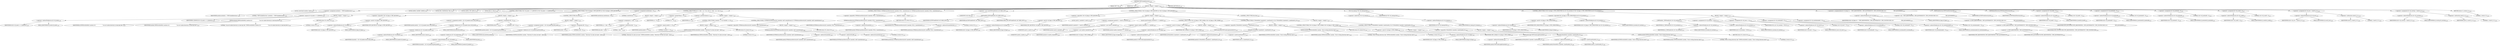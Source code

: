 digraph "TIFFUnlinkDirectory" {  
"44855" [label = <(METHOD,TIFFUnlinkDirectory)<SUB>2128</SUB>> ]
"44856" [label = <(PARAM,TIFF *tif)<SUB>2128</SUB>> ]
"44857" [label = <(PARAM,tdir_t dirn)<SUB>2128</SUB>> ]
"44858" [label = <(BLOCK,&lt;empty&gt;,&lt;empty&gt;)<SUB>2129</SUB>> ]
"44859" [label = <(LOCAL,constchar[] module: char[])<SUB>2130</SUB>> ]
"44860" [label = <(&lt;operator&gt;.assignment,module[] = &quot;TIFFUnlinkDirectory&quot;)<SUB>2130</SUB>> ]
"44861" [label = <(IDENTIFIER,module,module[] = &quot;TIFFUnlinkDirectory&quot;)<SUB>2130</SUB>> ]
"44862" [label = <(LITERAL,&quot;TIFFUnlinkDirectory&quot;,module[] = &quot;TIFFUnlinkDirectory&quot;)<SUB>2130</SUB>> ]
"44863" [label = <(LOCAL,uint64_t nextdir: uint64_t)<SUB>2131</SUB>> ]
"44864" [label = <(LOCAL,tdir_t nextdirnum: tdir_t)<SUB>2132</SUB>> ]
"44865" [label = <(LOCAL,uint64_t off: uint64_t)<SUB>2133</SUB>> ]
"44866" [label = <(LOCAL,tdir_t n: tdir_t)<SUB>2134</SUB>> ]
"44867" [label = <(CONTROL_STRUCTURE,if (tif-&gt;tif_mode == O_RDONLY),if (tif-&gt;tif_mode == O_RDONLY))<SUB>2136</SUB>> ]
"44868" [label = <(&lt;operator&gt;.equals,tif-&gt;tif_mode == O_RDONLY)<SUB>2136</SUB>> ]
"44869" [label = <(&lt;operator&gt;.indirectFieldAccess,tif-&gt;tif_mode)<SUB>2136</SUB>> ]
"44870" [label = <(IDENTIFIER,tif,tif-&gt;tif_mode == O_RDONLY)<SUB>2136</SUB>> ]
"44871" [label = <(FIELD_IDENTIFIER,tif_mode,tif_mode)<SUB>2136</SUB>> ]
"44872" [label = <(IDENTIFIER,O_RDONLY,tif-&gt;tif_mode == O_RDONLY)<SUB>2136</SUB>> ]
"44873" [label = <(BLOCK,&lt;empty&gt;,&lt;empty&gt;)<SUB>2137</SUB>> ]
"44874" [label = <(TIFFErrorExtR,TIFFErrorExtR(tif, module,\012                      &quot;Can not unlink directory in read-only file&quot;))<SUB>2138</SUB>> ]
"44875" [label = <(IDENTIFIER,tif,TIFFErrorExtR(tif, module,\012                      &quot;Can not unlink directory in read-only file&quot;))<SUB>2138</SUB>> ]
"44876" [label = <(IDENTIFIER,module,TIFFErrorExtR(tif, module,\012                      &quot;Can not unlink directory in read-only file&quot;))<SUB>2138</SUB>> ]
"44877" [label = <(LITERAL,&quot;Can not unlink directory in read-only file&quot;,TIFFErrorExtR(tif, module,\012                      &quot;Can not unlink directory in read-only file&quot;))<SUB>2139</SUB>> ]
"44878" [label = <(RETURN,return (0);,return (0);)<SUB>2140</SUB>> ]
"44879" [label = <(LITERAL,0,return (0);)<SUB>2140</SUB>> ]
"44880" [label = <(CONTROL_STRUCTURE,if (!(tif-&gt;tif_flags &amp; TIFF_BIGTIFF)),if (!(tif-&gt;tif_flags &amp; TIFF_BIGTIFF)))<SUB>2147</SUB>> ]
"44881" [label = <(&lt;operator&gt;.logicalNot,!(tif-&gt;tif_flags &amp; TIFF_BIGTIFF))<SUB>2147</SUB>> ]
"44882" [label = <(&lt;operator&gt;.and,tif-&gt;tif_flags &amp; TIFF_BIGTIFF)<SUB>2147</SUB>> ]
"44883" [label = <(&lt;operator&gt;.indirectFieldAccess,tif-&gt;tif_flags)<SUB>2147</SUB>> ]
"44884" [label = <(IDENTIFIER,tif,tif-&gt;tif_flags &amp; TIFF_BIGTIFF)<SUB>2147</SUB>> ]
"44885" [label = <(FIELD_IDENTIFIER,tif_flags,tif_flags)<SUB>2147</SUB>> ]
"44886" [label = <(IDENTIFIER,TIFF_BIGTIFF,tif-&gt;tif_flags &amp; TIFF_BIGTIFF)<SUB>2147</SUB>> ]
"44887" [label = <(BLOCK,&lt;empty&gt;,&lt;empty&gt;)<SUB>2148</SUB>> ]
"44888" [label = <(&lt;operator&gt;.assignment,nextdir = tif-&gt;tif_header.classic.tiff_diroff)<SUB>2149</SUB>> ]
"44889" [label = <(IDENTIFIER,nextdir,nextdir = tif-&gt;tif_header.classic.tiff_diroff)<SUB>2149</SUB>> ]
"44890" [label = <(&lt;operator&gt;.fieldAccess,tif-&gt;tif_header.classic.tiff_diroff)<SUB>2149</SUB>> ]
"44891" [label = <(&lt;operator&gt;.fieldAccess,tif-&gt;tif_header.classic)<SUB>2149</SUB>> ]
"44892" [label = <(&lt;operator&gt;.indirectFieldAccess,tif-&gt;tif_header)<SUB>2149</SUB>> ]
"44893" [label = <(IDENTIFIER,tif,nextdir = tif-&gt;tif_header.classic.tiff_diroff)<SUB>2149</SUB>> ]
"44894" [label = <(FIELD_IDENTIFIER,tif_header,tif_header)<SUB>2149</SUB>> ]
"44895" [label = <(FIELD_IDENTIFIER,classic,classic)<SUB>2149</SUB>> ]
"44896" [label = <(FIELD_IDENTIFIER,tiff_diroff,tiff_diroff)<SUB>2149</SUB>> ]
"44897" [label = <(&lt;operator&gt;.assignment,off = 4)<SUB>2150</SUB>> ]
"44898" [label = <(IDENTIFIER,off,off = 4)<SUB>2150</SUB>> ]
"44899" [label = <(LITERAL,4,off = 4)<SUB>2150</SUB>> ]
"44900" [label = <(CONTROL_STRUCTURE,else,else)<SUB>2153</SUB>> ]
"44901" [label = <(BLOCK,&lt;empty&gt;,&lt;empty&gt;)<SUB>2153</SUB>> ]
"44902" [label = <(&lt;operator&gt;.assignment,nextdir = tif-&gt;tif_header.big.tiff_diroff)<SUB>2154</SUB>> ]
"44903" [label = <(IDENTIFIER,nextdir,nextdir = tif-&gt;tif_header.big.tiff_diroff)<SUB>2154</SUB>> ]
"44904" [label = <(&lt;operator&gt;.fieldAccess,tif-&gt;tif_header.big.tiff_diroff)<SUB>2154</SUB>> ]
"44905" [label = <(&lt;operator&gt;.fieldAccess,tif-&gt;tif_header.big)<SUB>2154</SUB>> ]
"44906" [label = <(&lt;operator&gt;.indirectFieldAccess,tif-&gt;tif_header)<SUB>2154</SUB>> ]
"44907" [label = <(IDENTIFIER,tif,nextdir = tif-&gt;tif_header.big.tiff_diroff)<SUB>2154</SUB>> ]
"44908" [label = <(FIELD_IDENTIFIER,tif_header,tif_header)<SUB>2154</SUB>> ]
"44909" [label = <(FIELD_IDENTIFIER,big,big)<SUB>2154</SUB>> ]
"44910" [label = <(FIELD_IDENTIFIER,tiff_diroff,tiff_diroff)<SUB>2154</SUB>> ]
"44911" [label = <(&lt;operator&gt;.assignment,off = 8)<SUB>2155</SUB>> ]
"44912" [label = <(IDENTIFIER,off,off = 8)<SUB>2155</SUB>> ]
"44913" [label = <(LITERAL,8,off = 8)<SUB>2155</SUB>> ]
"44914" [label = <(&lt;operator&gt;.assignment,nextdirnum = 0)<SUB>2157</SUB>> ]
"44915" [label = <(IDENTIFIER,nextdirnum,nextdirnum = 0)<SUB>2157</SUB>> ]
"44916" [label = <(LITERAL,0,nextdirnum = 0)<SUB>2157</SUB>> ]
"44917" [label = <(CONTROL_STRUCTURE,for (n = dirn - 1;n &gt; 0;n--),for (n = dirn - 1;n &gt; 0;n--))<SUB>2159</SUB>> ]
"44918" [label = <(BLOCK,&lt;empty&gt;,&lt;empty&gt;)<SUB>2159</SUB>> ]
"44919" [label = <(&lt;operator&gt;.assignment,n = dirn - 1)<SUB>2159</SUB>> ]
"44920" [label = <(IDENTIFIER,n,n = dirn - 1)<SUB>2159</SUB>> ]
"44921" [label = <(&lt;operator&gt;.subtraction,dirn - 1)<SUB>2159</SUB>> ]
"44922" [label = <(IDENTIFIER,dirn,dirn - 1)<SUB>2159</SUB>> ]
"44923" [label = <(LITERAL,1,dirn - 1)<SUB>2159</SUB>> ]
"44924" [label = <(&lt;operator&gt;.greaterThan,n &gt; 0)<SUB>2159</SUB>> ]
"44925" [label = <(IDENTIFIER,n,n &gt; 0)<SUB>2159</SUB>> ]
"44926" [label = <(LITERAL,0,n &gt; 0)<SUB>2159</SUB>> ]
"44927" [label = <(&lt;operator&gt;.postDecrement,n--)<SUB>2159</SUB>> ]
"44928" [label = <(IDENTIFIER,n,n--)<SUB>2159</SUB>> ]
"44929" [label = <(BLOCK,&lt;empty&gt;,&lt;empty&gt;)<SUB>2160</SUB>> ]
"44930" [label = <(CONTROL_STRUCTURE,if (nextdir == 0),if (nextdir == 0))<SUB>2161</SUB>> ]
"44931" [label = <(&lt;operator&gt;.equals,nextdir == 0)<SUB>2161</SUB>> ]
"44932" [label = <(IDENTIFIER,nextdir,nextdir == 0)<SUB>2161</SUB>> ]
"44933" [label = <(LITERAL,0,nextdir == 0)<SUB>2161</SUB>> ]
"44934" [label = <(BLOCK,&lt;empty&gt;,&lt;empty&gt;)<SUB>2162</SUB>> ]
"44935" [label = <(TIFFErrorExtR,TIFFErrorExtR(tif, module, &quot;Directory %u does not exist&quot;, dirn))<SUB>2163</SUB>> ]
"44936" [label = <(IDENTIFIER,tif,TIFFErrorExtR(tif, module, &quot;Directory %u does not exist&quot;, dirn))<SUB>2163</SUB>> ]
"44937" [label = <(IDENTIFIER,module,TIFFErrorExtR(tif, module, &quot;Directory %u does not exist&quot;, dirn))<SUB>2163</SUB>> ]
"44938" [label = <(LITERAL,&quot;Directory %u does not exist&quot;,TIFFErrorExtR(tif, module, &quot;Directory %u does not exist&quot;, dirn))<SUB>2163</SUB>> ]
"44939" [label = <(IDENTIFIER,dirn,TIFFErrorExtR(tif, module, &quot;Directory %u does not exist&quot;, dirn))<SUB>2163</SUB>> ]
"44940" [label = <(RETURN,return (0);,return (0);)<SUB>2164</SUB>> ]
"44941" [label = <(LITERAL,0,return (0);)<SUB>2164</SUB>> ]
"44942" [label = <(CONTROL_STRUCTURE,if (!TIFFAdvanceDirectory(tif, &amp;nextdir, &amp;off, &amp;nextdirnum)),if (!TIFFAdvanceDirectory(tif, &amp;nextdir, &amp;off, &amp;nextdirnum)))<SUB>2166</SUB>> ]
"44943" [label = <(&lt;operator&gt;.logicalNot,!TIFFAdvanceDirectory(tif, &amp;nextdir, &amp;off, &amp;nextdirnum))<SUB>2166</SUB>> ]
"44944" [label = <(TIFFAdvanceDirectory,TIFFAdvanceDirectory(tif, &amp;nextdir, &amp;off, &amp;nextdirnum))<SUB>2166</SUB>> ]
"44945" [label = <(IDENTIFIER,tif,TIFFAdvanceDirectory(tif, &amp;nextdir, &amp;off, &amp;nextdirnum))<SUB>2166</SUB>> ]
"44946" [label = <(&lt;operator&gt;.addressOf,&amp;nextdir)<SUB>2166</SUB>> ]
"44947" [label = <(IDENTIFIER,nextdir,TIFFAdvanceDirectory(tif, &amp;nextdir, &amp;off, &amp;nextdirnum))<SUB>2166</SUB>> ]
"44948" [label = <(&lt;operator&gt;.addressOf,&amp;off)<SUB>2166</SUB>> ]
"44949" [label = <(IDENTIFIER,off,TIFFAdvanceDirectory(tif, &amp;nextdir, &amp;off, &amp;nextdirnum))<SUB>2166</SUB>> ]
"44950" [label = <(&lt;operator&gt;.addressOf,&amp;nextdirnum)<SUB>2166</SUB>> ]
"44951" [label = <(IDENTIFIER,nextdirnum,TIFFAdvanceDirectory(tif, &amp;nextdir, &amp;off, &amp;nextdirnum))<SUB>2166</SUB>> ]
"44952" [label = <(BLOCK,&lt;empty&gt;,&lt;empty&gt;)<SUB>2167</SUB>> ]
"44953" [label = <(RETURN,return (0);,return (0);)<SUB>2167</SUB>> ]
"44954" [label = <(LITERAL,0,return (0);)<SUB>2167</SUB>> ]
"44955" [label = <(CONTROL_STRUCTURE,if (!TIFFAdvanceDirectory(tif, &amp;nextdir, NULL, &amp;nextdirnum)),if (!TIFFAdvanceDirectory(tif, &amp;nextdir, NULL, &amp;nextdirnum)))<SUB>2173</SUB>> ]
"44956" [label = <(&lt;operator&gt;.logicalNot,!TIFFAdvanceDirectory(tif, &amp;nextdir, NULL, &amp;nextdirnum))<SUB>2173</SUB>> ]
"44957" [label = <(TIFFAdvanceDirectory,TIFFAdvanceDirectory(tif, &amp;nextdir, NULL, &amp;nextdirnum))<SUB>2173</SUB>> ]
"44958" [label = <(IDENTIFIER,tif,TIFFAdvanceDirectory(tif, &amp;nextdir, NULL, &amp;nextdirnum))<SUB>2173</SUB>> ]
"44959" [label = <(&lt;operator&gt;.addressOf,&amp;nextdir)<SUB>2173</SUB>> ]
"44960" [label = <(IDENTIFIER,nextdir,TIFFAdvanceDirectory(tif, &amp;nextdir, NULL, &amp;nextdirnum))<SUB>2173</SUB>> ]
"44961" [label = <(IDENTIFIER,NULL,TIFFAdvanceDirectory(tif, &amp;nextdir, NULL, &amp;nextdirnum))<SUB>2173</SUB>> ]
"44962" [label = <(&lt;operator&gt;.addressOf,&amp;nextdirnum)<SUB>2173</SUB>> ]
"44963" [label = <(IDENTIFIER,nextdirnum,TIFFAdvanceDirectory(tif, &amp;nextdir, NULL, &amp;nextdirnum))<SUB>2173</SUB>> ]
"44964" [label = <(BLOCK,&lt;empty&gt;,&lt;empty&gt;)<SUB>2174</SUB>> ]
"44965" [label = <(RETURN,return (0);,return (0);)<SUB>2174</SUB>> ]
"44966" [label = <(LITERAL,0,return (0);)<SUB>2174</SUB>> ]
"44967" [label = <(&lt;operator&gt;.cast,(void)TIFFSeekFile(tif, off, SEEK_SET))<SUB>2180</SUB>> ]
"44968" [label = <(UNKNOWN,void,void)<SUB>2180</SUB>> ]
"44969" [label = <(TIFFSeekFile,TIFFSeekFile(tif, off, SEEK_SET))<SUB>2180</SUB>> ]
"44970" [label = <(IDENTIFIER,tif,TIFFSeekFile(tif, off, SEEK_SET))<SUB>2180</SUB>> ]
"44971" [label = <(IDENTIFIER,off,TIFFSeekFile(tif, off, SEEK_SET))<SUB>2180</SUB>> ]
"44972" [label = <(IDENTIFIER,SEEK_SET,TIFFSeekFile(tif, off, SEEK_SET))<SUB>2180</SUB>> ]
"44973" [label = <(CONTROL_STRUCTURE,if (!(tif-&gt;tif_flags &amp; TIFF_BIGTIFF)),if (!(tif-&gt;tif_flags &amp; TIFF_BIGTIFF)))<SUB>2181</SUB>> ]
"44974" [label = <(&lt;operator&gt;.logicalNot,!(tif-&gt;tif_flags &amp; TIFF_BIGTIFF))<SUB>2181</SUB>> ]
"44975" [label = <(&lt;operator&gt;.and,tif-&gt;tif_flags &amp; TIFF_BIGTIFF)<SUB>2181</SUB>> ]
"44976" [label = <(&lt;operator&gt;.indirectFieldAccess,tif-&gt;tif_flags)<SUB>2181</SUB>> ]
"44977" [label = <(IDENTIFIER,tif,tif-&gt;tif_flags &amp; TIFF_BIGTIFF)<SUB>2181</SUB>> ]
"44978" [label = <(FIELD_IDENTIFIER,tif_flags,tif_flags)<SUB>2181</SUB>> ]
"44979" [label = <(IDENTIFIER,TIFF_BIGTIFF,tif-&gt;tif_flags &amp; TIFF_BIGTIFF)<SUB>2181</SUB>> ]
"44980" [label = <(BLOCK,&lt;empty&gt;,&lt;empty&gt;)<SUB>2182</SUB>> ]
"44981" [label = <(LOCAL,uint32_t nextdir32: uint32_t)<SUB>2183</SUB>> ]
"44982" [label = <(&lt;operator&gt;.assignment,nextdir32 = (uint32_t)nextdir)<SUB>2184</SUB>> ]
"44983" [label = <(IDENTIFIER,nextdir32,nextdir32 = (uint32_t)nextdir)<SUB>2184</SUB>> ]
"44984" [label = <(&lt;operator&gt;.cast,(uint32_t)nextdir)<SUB>2184</SUB>> ]
"44985" [label = <(UNKNOWN,uint32_t,uint32_t)<SUB>2184</SUB>> ]
"44986" [label = <(IDENTIFIER,nextdir,(uint32_t)nextdir)<SUB>2184</SUB>> ]
"44987" [label = <(assert,assert((uint64_t)nextdir32 == nextdir))<SUB>2185</SUB>> ]
"44988" [label = <(&lt;operator&gt;.equals,(uint64_t)nextdir32 == nextdir)<SUB>2185</SUB>> ]
"44989" [label = <(&lt;operator&gt;.cast,(uint64_t)nextdir32)<SUB>2185</SUB>> ]
"44990" [label = <(UNKNOWN,uint64_t,uint64_t)<SUB>2185</SUB>> ]
"44991" [label = <(IDENTIFIER,nextdir32,(uint64_t)nextdir32)<SUB>2185</SUB>> ]
"44992" [label = <(IDENTIFIER,nextdir,(uint64_t)nextdir32 == nextdir)<SUB>2185</SUB>> ]
"44993" [label = <(CONTROL_STRUCTURE,if (tif-&gt;tif_flags &amp; TIFF_SWAB),if (tif-&gt;tif_flags &amp; TIFF_SWAB))<SUB>2186</SUB>> ]
"44994" [label = <(&lt;operator&gt;.and,tif-&gt;tif_flags &amp; TIFF_SWAB)<SUB>2186</SUB>> ]
"44995" [label = <(&lt;operator&gt;.indirectFieldAccess,tif-&gt;tif_flags)<SUB>2186</SUB>> ]
"44996" [label = <(IDENTIFIER,tif,tif-&gt;tif_flags &amp; TIFF_SWAB)<SUB>2186</SUB>> ]
"44997" [label = <(FIELD_IDENTIFIER,tif_flags,tif_flags)<SUB>2186</SUB>> ]
"44998" [label = <(IDENTIFIER,TIFF_SWAB,tif-&gt;tif_flags &amp; TIFF_SWAB)<SUB>2186</SUB>> ]
"44999" [label = <(BLOCK,&lt;empty&gt;,&lt;empty&gt;)<SUB>2187</SUB>> ]
"45000" [label = <(TIFFSwabLong,TIFFSwabLong(&amp;nextdir32))<SUB>2187</SUB>> ]
"45001" [label = <(&lt;operator&gt;.addressOf,&amp;nextdir32)<SUB>2187</SUB>> ]
"45002" [label = <(IDENTIFIER,nextdir32,TIFFSwabLong(&amp;nextdir32))<SUB>2187</SUB>> ]
"45003" [label = <(CONTROL_STRUCTURE,if (!WriteOK(tif, &amp;nextdir32, sizeof(uint32_t))),if (!WriteOK(tif, &amp;nextdir32, sizeof(uint32_t))))<SUB>2188</SUB>> ]
"45004" [label = <(&lt;operator&gt;.logicalNot,!WriteOK(tif, &amp;nextdir32, sizeof(uint32_t)))<SUB>2188</SUB>> ]
"45005" [label = <(WriteOK,WriteOK(tif, &amp;nextdir32, sizeof(uint32_t)))<SUB>2188</SUB>> ]
"45006" [label = <(IDENTIFIER,tif,WriteOK(tif, &amp;nextdir32, sizeof(uint32_t)))<SUB>2188</SUB>> ]
"45007" [label = <(&lt;operator&gt;.addressOf,&amp;nextdir32)<SUB>2188</SUB>> ]
"45008" [label = <(IDENTIFIER,nextdir32,WriteOK(tif, &amp;nextdir32, sizeof(uint32_t)))<SUB>2188</SUB>> ]
"45009" [label = <(&lt;operator&gt;.sizeOf,sizeof(uint32_t))<SUB>2188</SUB>> ]
"45010" [label = <(IDENTIFIER,uint32_t,sizeof(uint32_t))<SUB>2188</SUB>> ]
"45011" [label = <(BLOCK,&lt;empty&gt;,&lt;empty&gt;)<SUB>2189</SUB>> ]
"45012" [label = <(TIFFErrorExtR,TIFFErrorExtR(tif, module, &quot;Error writing directory link&quot;))<SUB>2190</SUB>> ]
"45013" [label = <(IDENTIFIER,tif,TIFFErrorExtR(tif, module, &quot;Error writing directory link&quot;))<SUB>2190</SUB>> ]
"45014" [label = <(IDENTIFIER,module,TIFFErrorExtR(tif, module, &quot;Error writing directory link&quot;))<SUB>2190</SUB>> ]
"45015" [label = <(LITERAL,&quot;Error writing directory link&quot;,TIFFErrorExtR(tif, module, &quot;Error writing directory link&quot;))<SUB>2190</SUB>> ]
"45016" [label = <(RETURN,return (0);,return (0);)<SUB>2191</SUB>> ]
"45017" [label = <(LITERAL,0,return (0);)<SUB>2191</SUB>> ]
"45018" [label = <(CONTROL_STRUCTURE,else,else)<SUB>2195</SUB>> ]
"45019" [label = <(BLOCK,&lt;empty&gt;,&lt;empty&gt;)<SUB>2195</SUB>> ]
"45020" [label = <(CONTROL_STRUCTURE,if (tif-&gt;tif_flags &amp; TIFF_SWAB),if (tif-&gt;tif_flags &amp; TIFF_SWAB))<SUB>2196</SUB>> ]
"45021" [label = <(&lt;operator&gt;.and,tif-&gt;tif_flags &amp; TIFF_SWAB)<SUB>2196</SUB>> ]
"45022" [label = <(&lt;operator&gt;.indirectFieldAccess,tif-&gt;tif_flags)<SUB>2196</SUB>> ]
"45023" [label = <(IDENTIFIER,tif,tif-&gt;tif_flags &amp; TIFF_SWAB)<SUB>2196</SUB>> ]
"45024" [label = <(FIELD_IDENTIFIER,tif_flags,tif_flags)<SUB>2196</SUB>> ]
"45025" [label = <(IDENTIFIER,TIFF_SWAB,tif-&gt;tif_flags &amp; TIFF_SWAB)<SUB>2196</SUB>> ]
"45026" [label = <(BLOCK,&lt;empty&gt;,&lt;empty&gt;)<SUB>2197</SUB>> ]
"45027" [label = <(TIFFSwabLong8,TIFFSwabLong8(&amp;nextdir))<SUB>2197</SUB>> ]
"45028" [label = <(&lt;operator&gt;.addressOf,&amp;nextdir)<SUB>2197</SUB>> ]
"45029" [label = <(IDENTIFIER,nextdir,TIFFSwabLong8(&amp;nextdir))<SUB>2197</SUB>> ]
"45030" [label = <(CONTROL_STRUCTURE,if (!WriteOK(tif, &amp;nextdir, sizeof(uint64_t))),if (!WriteOK(tif, &amp;nextdir, sizeof(uint64_t))))<SUB>2198</SUB>> ]
"45031" [label = <(&lt;operator&gt;.logicalNot,!WriteOK(tif, &amp;nextdir, sizeof(uint64_t)))<SUB>2198</SUB>> ]
"45032" [label = <(WriteOK,WriteOK(tif, &amp;nextdir, sizeof(uint64_t)))<SUB>2198</SUB>> ]
"45033" [label = <(IDENTIFIER,tif,WriteOK(tif, &amp;nextdir, sizeof(uint64_t)))<SUB>2198</SUB>> ]
"45034" [label = <(&lt;operator&gt;.addressOf,&amp;nextdir)<SUB>2198</SUB>> ]
"45035" [label = <(IDENTIFIER,nextdir,WriteOK(tif, &amp;nextdir, sizeof(uint64_t)))<SUB>2198</SUB>> ]
"45036" [label = <(&lt;operator&gt;.sizeOf,sizeof(uint64_t))<SUB>2198</SUB>> ]
"45037" [label = <(IDENTIFIER,uint64_t,sizeof(uint64_t))<SUB>2198</SUB>> ]
"45038" [label = <(BLOCK,&lt;empty&gt;,&lt;empty&gt;)<SUB>2199</SUB>> ]
"45039" [label = <(TIFFErrorExtR,TIFFErrorExtR(tif, module, &quot;Error writing directory link&quot;))<SUB>2200</SUB>> ]
"45040" [label = <(IDENTIFIER,tif,TIFFErrorExtR(tif, module, &quot;Error writing directory link&quot;))<SUB>2200</SUB>> ]
"45041" [label = <(IDENTIFIER,module,TIFFErrorExtR(tif, module, &quot;Error writing directory link&quot;))<SUB>2200</SUB>> ]
"45042" [label = <(LITERAL,&quot;Error writing directory link&quot;,TIFFErrorExtR(tif, module, &quot;Error writing directory link&quot;))<SUB>2200</SUB>> ]
"45043" [label = <(RETURN,return (0);,return (0);)<SUB>2201</SUB>> ]
"45044" [label = <(LITERAL,0,return (0);)<SUB>2201</SUB>> ]
"45045" [label = <(*tif-&gt;tif_cleanup,(*tif-&gt;tif_cleanup)(tif))<SUB>2211</SUB>> ]
"45046" [label = <(&lt;operator&gt;.indirection,*tif-&gt;tif_cleanup)<SUB>2211</SUB>> ]
"45047" [label = <(&lt;operator&gt;.indirectFieldAccess,tif-&gt;tif_cleanup)<SUB>2211</SUB>> ]
"45048" [label = <(IDENTIFIER,tif,(*tif-&gt;tif_cleanup)(tif))<SUB>2211</SUB>> ]
"45049" [label = <(FIELD_IDENTIFIER,tif_cleanup,tif_cleanup)<SUB>2211</SUB>> ]
"45050" [label = <(IDENTIFIER,tif,(*tif-&gt;tif_cleanup)(tif))<SUB>2211</SUB>> ]
"45051" [label = <(CONTROL_STRUCTURE,if ((tif-&gt;tif_flags &amp; TIFF_MYBUFFER) &amp;&amp; tif-&gt;tif_rawdata),if ((tif-&gt;tif_flags &amp; TIFF_MYBUFFER) &amp;&amp; tif-&gt;tif_rawdata))<SUB>2212</SUB>> ]
"45052" [label = <(&lt;operator&gt;.logicalAnd,(tif-&gt;tif_flags &amp; TIFF_MYBUFFER) &amp;&amp; tif-&gt;tif_rawdata)<SUB>2212</SUB>> ]
"45053" [label = <(&lt;operator&gt;.and,tif-&gt;tif_flags &amp; TIFF_MYBUFFER)<SUB>2212</SUB>> ]
"45054" [label = <(&lt;operator&gt;.indirectFieldAccess,tif-&gt;tif_flags)<SUB>2212</SUB>> ]
"45055" [label = <(IDENTIFIER,tif,tif-&gt;tif_flags &amp; TIFF_MYBUFFER)<SUB>2212</SUB>> ]
"45056" [label = <(FIELD_IDENTIFIER,tif_flags,tif_flags)<SUB>2212</SUB>> ]
"45057" [label = <(IDENTIFIER,TIFF_MYBUFFER,tif-&gt;tif_flags &amp; TIFF_MYBUFFER)<SUB>2212</SUB>> ]
"45058" [label = <(&lt;operator&gt;.indirectFieldAccess,tif-&gt;tif_rawdata)<SUB>2212</SUB>> ]
"45059" [label = <(IDENTIFIER,tif,(tif-&gt;tif_flags &amp; TIFF_MYBUFFER) &amp;&amp; tif-&gt;tif_rawdata)<SUB>2212</SUB>> ]
"45060" [label = <(FIELD_IDENTIFIER,tif_rawdata,tif_rawdata)<SUB>2212</SUB>> ]
"45061" [label = <(BLOCK,&lt;empty&gt;,&lt;empty&gt;)<SUB>2213</SUB>> ]
"45062" [label = <(_TIFFfreeExt,_TIFFfreeExt(tif, tif-&gt;tif_rawdata))<SUB>2214</SUB>> ]
"45063" [label = <(IDENTIFIER,tif,_TIFFfreeExt(tif, tif-&gt;tif_rawdata))<SUB>2214</SUB>> ]
"45064" [label = <(&lt;operator&gt;.indirectFieldAccess,tif-&gt;tif_rawdata)<SUB>2214</SUB>> ]
"45065" [label = <(IDENTIFIER,tif,_TIFFfreeExt(tif, tif-&gt;tif_rawdata))<SUB>2214</SUB>> ]
"45066" [label = <(FIELD_IDENTIFIER,tif_rawdata,tif_rawdata)<SUB>2214</SUB>> ]
"45067" [label = <(&lt;operator&gt;.assignment,tif-&gt;tif_rawdata = NULL)<SUB>2215</SUB>> ]
"45068" [label = <(&lt;operator&gt;.indirectFieldAccess,tif-&gt;tif_rawdata)<SUB>2215</SUB>> ]
"45069" [label = <(IDENTIFIER,tif,tif-&gt;tif_rawdata = NULL)<SUB>2215</SUB>> ]
"45070" [label = <(FIELD_IDENTIFIER,tif_rawdata,tif_rawdata)<SUB>2215</SUB>> ]
"45071" [label = <(IDENTIFIER,NULL,tif-&gt;tif_rawdata = NULL)<SUB>2215</SUB>> ]
"45072" [label = <(&lt;operator&gt;.assignment,tif-&gt;tif_rawcc = 0)<SUB>2216</SUB>> ]
"45073" [label = <(&lt;operator&gt;.indirectFieldAccess,tif-&gt;tif_rawcc)<SUB>2216</SUB>> ]
"45074" [label = <(IDENTIFIER,tif,tif-&gt;tif_rawcc = 0)<SUB>2216</SUB>> ]
"45075" [label = <(FIELD_IDENTIFIER,tif_rawcc,tif_rawcc)<SUB>2216</SUB>> ]
"45076" [label = <(LITERAL,0,tif-&gt;tif_rawcc = 0)<SUB>2216</SUB>> ]
"45077" [label = <(&lt;operator&gt;.assignment,tif-&gt;tif_rawdataoff = 0)<SUB>2217</SUB>> ]
"45078" [label = <(&lt;operator&gt;.indirectFieldAccess,tif-&gt;tif_rawdataoff)<SUB>2217</SUB>> ]
"45079" [label = <(IDENTIFIER,tif,tif-&gt;tif_rawdataoff = 0)<SUB>2217</SUB>> ]
"45080" [label = <(FIELD_IDENTIFIER,tif_rawdataoff,tif_rawdataoff)<SUB>2217</SUB>> ]
"45081" [label = <(LITERAL,0,tif-&gt;tif_rawdataoff = 0)<SUB>2217</SUB>> ]
"45082" [label = <(&lt;operator&gt;.assignment,tif-&gt;tif_rawdataloaded = 0)<SUB>2218</SUB>> ]
"45083" [label = <(&lt;operator&gt;.indirectFieldAccess,tif-&gt;tif_rawdataloaded)<SUB>2218</SUB>> ]
"45084" [label = <(IDENTIFIER,tif,tif-&gt;tif_rawdataloaded = 0)<SUB>2218</SUB>> ]
"45085" [label = <(FIELD_IDENTIFIER,tif_rawdataloaded,tif_rawdataloaded)<SUB>2218</SUB>> ]
"45086" [label = <(LITERAL,0,tif-&gt;tif_rawdataloaded = 0)<SUB>2218</SUB>> ]
"45087" [label = <(&lt;operators&gt;.assignmentAnd,tif-&gt;tif_flags &amp;= ~(TIFF_BEENWRITING | TIFF_BUFFERSETUP | TIFF_POSTENCODE |\012                        TIFF_BUF4WRITE))<SUB>2220</SUB>> ]
"45088" [label = <(&lt;operator&gt;.indirectFieldAccess,tif-&gt;tif_flags)<SUB>2220</SUB>> ]
"45089" [label = <(IDENTIFIER,tif,tif-&gt;tif_flags &amp;= ~(TIFF_BEENWRITING | TIFF_BUFFERSETUP | TIFF_POSTENCODE |\012                        TIFF_BUF4WRITE))<SUB>2220</SUB>> ]
"45090" [label = <(FIELD_IDENTIFIER,tif_flags,tif_flags)<SUB>2220</SUB>> ]
"45091" [label = <(&lt;operator&gt;.not,~(TIFF_BEENWRITING | TIFF_BUFFERSETUP | TIFF_POSTENCODE |\012                        TIFF_BUF4WRITE))<SUB>2220</SUB>> ]
"45092" [label = <(&lt;operator&gt;.or,TIFF_BEENWRITING | TIFF_BUFFERSETUP | TIFF_POSTENCODE |\012                        TIFF_BUF4WRITE)<SUB>2220</SUB>> ]
"45093" [label = <(&lt;operator&gt;.or,TIFF_BEENWRITING | TIFF_BUFFERSETUP | TIFF_POSTENCODE)<SUB>2220</SUB>> ]
"45094" [label = <(&lt;operator&gt;.or,TIFF_BEENWRITING | TIFF_BUFFERSETUP)<SUB>2220</SUB>> ]
"45095" [label = <(IDENTIFIER,TIFF_BEENWRITING,TIFF_BEENWRITING | TIFF_BUFFERSETUP)<SUB>2220</SUB>> ]
"45096" [label = <(IDENTIFIER,TIFF_BUFFERSETUP,TIFF_BEENWRITING | TIFF_BUFFERSETUP)<SUB>2220</SUB>> ]
"45097" [label = <(IDENTIFIER,TIFF_POSTENCODE,TIFF_BEENWRITING | TIFF_BUFFERSETUP | TIFF_POSTENCODE)<SUB>2220</SUB>> ]
"45098" [label = <(IDENTIFIER,TIFF_BUF4WRITE,TIFF_BEENWRITING | TIFF_BUFFERSETUP | TIFF_POSTENCODE |\012                        TIFF_BUF4WRITE)<SUB>2221</SUB>> ]
"45099" [label = <(TIFFFreeDirectory,TIFFFreeDirectory(tif))<SUB>2222</SUB>> ]
"45100" [label = <(IDENTIFIER,tif,TIFFFreeDirectory(tif))<SUB>2222</SUB>> ]
"45101" [label = <(TIFFDefaultDirectory,TIFFDefaultDirectory(tif))<SUB>2223</SUB>> ]
"45102" [label = <(IDENTIFIER,tif,TIFFDefaultDirectory(tif))<SUB>2223</SUB>> ]
"45103" [label = <(&lt;operator&gt;.assignment,tif-&gt;tif_diroff = 0)<SUB>2224</SUB>> ]
"45104" [label = <(&lt;operator&gt;.indirectFieldAccess,tif-&gt;tif_diroff)<SUB>2224</SUB>> ]
"45105" [label = <(IDENTIFIER,tif,tif-&gt;tif_diroff = 0)<SUB>2224</SUB>> ]
"45106" [label = <(FIELD_IDENTIFIER,tif_diroff,tif_diroff)<SUB>2224</SUB>> ]
"45107" [label = <(LITERAL,0,tif-&gt;tif_diroff = 0)<SUB>2224</SUB>> ]
"45108" [label = <(&lt;operator&gt;.assignment,tif-&gt;tif_nextdiroff = 0)<SUB>2225</SUB>> ]
"45109" [label = <(&lt;operator&gt;.indirectFieldAccess,tif-&gt;tif_nextdiroff)<SUB>2225</SUB>> ]
"45110" [label = <(IDENTIFIER,tif,tif-&gt;tif_nextdiroff = 0)<SUB>2225</SUB>> ]
"45111" [label = <(FIELD_IDENTIFIER,tif_nextdiroff,tif_nextdiroff)<SUB>2225</SUB>> ]
"45112" [label = <(LITERAL,0,tif-&gt;tif_nextdiroff = 0)<SUB>2225</SUB>> ]
"45113" [label = <(&lt;operator&gt;.assignment,tif-&gt;tif_lastdiroff = 0)<SUB>2226</SUB>> ]
"45114" [label = <(&lt;operator&gt;.indirectFieldAccess,tif-&gt;tif_lastdiroff)<SUB>2226</SUB>> ]
"45115" [label = <(IDENTIFIER,tif,tif-&gt;tif_lastdiroff = 0)<SUB>2226</SUB>> ]
"45116" [label = <(FIELD_IDENTIFIER,tif_lastdiroff,tif_lastdiroff)<SUB>2226</SUB>> ]
"45117" [label = <(LITERAL,0,tif-&gt;tif_lastdiroff = 0)<SUB>2226</SUB>> ]
"45118" [label = <(&lt;operator&gt;.assignment,tif-&gt;tif_curoff = 0)<SUB>2227</SUB>> ]
"45119" [label = <(&lt;operator&gt;.indirectFieldAccess,tif-&gt;tif_curoff)<SUB>2227</SUB>> ]
"45120" [label = <(IDENTIFIER,tif,tif-&gt;tif_curoff = 0)<SUB>2227</SUB>> ]
"45121" [label = <(FIELD_IDENTIFIER,tif_curoff,tif_curoff)<SUB>2227</SUB>> ]
"45122" [label = <(LITERAL,0,tif-&gt;tif_curoff = 0)<SUB>2227</SUB>> ]
"45123" [label = <(&lt;operator&gt;.assignment,tif-&gt;tif_row = (uint32_t)-1)<SUB>2228</SUB>> ]
"45124" [label = <(&lt;operator&gt;.indirectFieldAccess,tif-&gt;tif_row)<SUB>2228</SUB>> ]
"45125" [label = <(IDENTIFIER,tif,tif-&gt;tif_row = (uint32_t)-1)<SUB>2228</SUB>> ]
"45126" [label = <(FIELD_IDENTIFIER,tif_row,tif_row)<SUB>2228</SUB>> ]
"45127" [label = <(&lt;operator&gt;.subtraction,(uint32_t)-1)<SUB>2228</SUB>> ]
"45128" [label = <(IDENTIFIER,uint32_t,(uint32_t)-1)<SUB>2228</SUB>> ]
"45129" [label = <(LITERAL,1,(uint32_t)-1)<SUB>2228</SUB>> ]
"45130" [label = <(&lt;operator&gt;.assignment,tif-&gt;tif_curstrip = (uint32_t)-1)<SUB>2229</SUB>> ]
"45131" [label = <(&lt;operator&gt;.indirectFieldAccess,tif-&gt;tif_curstrip)<SUB>2229</SUB>> ]
"45132" [label = <(IDENTIFIER,tif,tif-&gt;tif_curstrip = (uint32_t)-1)<SUB>2229</SUB>> ]
"45133" [label = <(FIELD_IDENTIFIER,tif_curstrip,tif_curstrip)<SUB>2229</SUB>> ]
"45134" [label = <(&lt;operator&gt;.subtraction,(uint32_t)-1)<SUB>2229</SUB>> ]
"45135" [label = <(IDENTIFIER,uint32_t,(uint32_t)-1)<SUB>2229</SUB>> ]
"45136" [label = <(LITERAL,1,(uint32_t)-1)<SUB>2229</SUB>> ]
"45137" [label = <(RETURN,return (1);,return (1);)<SUB>2230</SUB>> ]
"45138" [label = <(LITERAL,1,return (1);)<SUB>2230</SUB>> ]
"45139" [label = <(METHOD_RETURN,int)<SUB>2128</SUB>> ]
  "44855" -> "44856" 
  "44855" -> "44857" 
  "44855" -> "44858" 
  "44855" -> "45139" 
  "44858" -> "44859" 
  "44858" -> "44860" 
  "44858" -> "44863" 
  "44858" -> "44864" 
  "44858" -> "44865" 
  "44858" -> "44866" 
  "44858" -> "44867" 
  "44858" -> "44880" 
  "44858" -> "44914" 
  "44858" -> "44917" 
  "44858" -> "44955" 
  "44858" -> "44967" 
  "44858" -> "44973" 
  "44858" -> "45045" 
  "44858" -> "45051" 
  "44858" -> "45087" 
  "44858" -> "45099" 
  "44858" -> "45101" 
  "44858" -> "45103" 
  "44858" -> "45108" 
  "44858" -> "45113" 
  "44858" -> "45118" 
  "44858" -> "45123" 
  "44858" -> "45130" 
  "44858" -> "45137" 
  "44860" -> "44861" 
  "44860" -> "44862" 
  "44867" -> "44868" 
  "44867" -> "44873" 
  "44868" -> "44869" 
  "44868" -> "44872" 
  "44869" -> "44870" 
  "44869" -> "44871" 
  "44873" -> "44874" 
  "44873" -> "44878" 
  "44874" -> "44875" 
  "44874" -> "44876" 
  "44874" -> "44877" 
  "44878" -> "44879" 
  "44880" -> "44881" 
  "44880" -> "44887" 
  "44880" -> "44900" 
  "44881" -> "44882" 
  "44882" -> "44883" 
  "44882" -> "44886" 
  "44883" -> "44884" 
  "44883" -> "44885" 
  "44887" -> "44888" 
  "44887" -> "44897" 
  "44888" -> "44889" 
  "44888" -> "44890" 
  "44890" -> "44891" 
  "44890" -> "44896" 
  "44891" -> "44892" 
  "44891" -> "44895" 
  "44892" -> "44893" 
  "44892" -> "44894" 
  "44897" -> "44898" 
  "44897" -> "44899" 
  "44900" -> "44901" 
  "44901" -> "44902" 
  "44901" -> "44911" 
  "44902" -> "44903" 
  "44902" -> "44904" 
  "44904" -> "44905" 
  "44904" -> "44910" 
  "44905" -> "44906" 
  "44905" -> "44909" 
  "44906" -> "44907" 
  "44906" -> "44908" 
  "44911" -> "44912" 
  "44911" -> "44913" 
  "44914" -> "44915" 
  "44914" -> "44916" 
  "44917" -> "44918" 
  "44917" -> "44924" 
  "44917" -> "44927" 
  "44917" -> "44929" 
  "44918" -> "44919" 
  "44919" -> "44920" 
  "44919" -> "44921" 
  "44921" -> "44922" 
  "44921" -> "44923" 
  "44924" -> "44925" 
  "44924" -> "44926" 
  "44927" -> "44928" 
  "44929" -> "44930" 
  "44929" -> "44942" 
  "44930" -> "44931" 
  "44930" -> "44934" 
  "44931" -> "44932" 
  "44931" -> "44933" 
  "44934" -> "44935" 
  "44934" -> "44940" 
  "44935" -> "44936" 
  "44935" -> "44937" 
  "44935" -> "44938" 
  "44935" -> "44939" 
  "44940" -> "44941" 
  "44942" -> "44943" 
  "44942" -> "44952" 
  "44943" -> "44944" 
  "44944" -> "44945" 
  "44944" -> "44946" 
  "44944" -> "44948" 
  "44944" -> "44950" 
  "44946" -> "44947" 
  "44948" -> "44949" 
  "44950" -> "44951" 
  "44952" -> "44953" 
  "44953" -> "44954" 
  "44955" -> "44956" 
  "44955" -> "44964" 
  "44956" -> "44957" 
  "44957" -> "44958" 
  "44957" -> "44959" 
  "44957" -> "44961" 
  "44957" -> "44962" 
  "44959" -> "44960" 
  "44962" -> "44963" 
  "44964" -> "44965" 
  "44965" -> "44966" 
  "44967" -> "44968" 
  "44967" -> "44969" 
  "44969" -> "44970" 
  "44969" -> "44971" 
  "44969" -> "44972" 
  "44973" -> "44974" 
  "44973" -> "44980" 
  "44973" -> "45018" 
  "44974" -> "44975" 
  "44975" -> "44976" 
  "44975" -> "44979" 
  "44976" -> "44977" 
  "44976" -> "44978" 
  "44980" -> "44981" 
  "44980" -> "44982" 
  "44980" -> "44987" 
  "44980" -> "44993" 
  "44980" -> "45003" 
  "44982" -> "44983" 
  "44982" -> "44984" 
  "44984" -> "44985" 
  "44984" -> "44986" 
  "44987" -> "44988" 
  "44988" -> "44989" 
  "44988" -> "44992" 
  "44989" -> "44990" 
  "44989" -> "44991" 
  "44993" -> "44994" 
  "44993" -> "44999" 
  "44994" -> "44995" 
  "44994" -> "44998" 
  "44995" -> "44996" 
  "44995" -> "44997" 
  "44999" -> "45000" 
  "45000" -> "45001" 
  "45001" -> "45002" 
  "45003" -> "45004" 
  "45003" -> "45011" 
  "45004" -> "45005" 
  "45005" -> "45006" 
  "45005" -> "45007" 
  "45005" -> "45009" 
  "45007" -> "45008" 
  "45009" -> "45010" 
  "45011" -> "45012" 
  "45011" -> "45016" 
  "45012" -> "45013" 
  "45012" -> "45014" 
  "45012" -> "45015" 
  "45016" -> "45017" 
  "45018" -> "45019" 
  "45019" -> "45020" 
  "45019" -> "45030" 
  "45020" -> "45021" 
  "45020" -> "45026" 
  "45021" -> "45022" 
  "45021" -> "45025" 
  "45022" -> "45023" 
  "45022" -> "45024" 
  "45026" -> "45027" 
  "45027" -> "45028" 
  "45028" -> "45029" 
  "45030" -> "45031" 
  "45030" -> "45038" 
  "45031" -> "45032" 
  "45032" -> "45033" 
  "45032" -> "45034" 
  "45032" -> "45036" 
  "45034" -> "45035" 
  "45036" -> "45037" 
  "45038" -> "45039" 
  "45038" -> "45043" 
  "45039" -> "45040" 
  "45039" -> "45041" 
  "45039" -> "45042" 
  "45043" -> "45044" 
  "45045" -> "45046" 
  "45045" -> "45050" 
  "45046" -> "45047" 
  "45047" -> "45048" 
  "45047" -> "45049" 
  "45051" -> "45052" 
  "45051" -> "45061" 
  "45052" -> "45053" 
  "45052" -> "45058" 
  "45053" -> "45054" 
  "45053" -> "45057" 
  "45054" -> "45055" 
  "45054" -> "45056" 
  "45058" -> "45059" 
  "45058" -> "45060" 
  "45061" -> "45062" 
  "45061" -> "45067" 
  "45061" -> "45072" 
  "45061" -> "45077" 
  "45061" -> "45082" 
  "45062" -> "45063" 
  "45062" -> "45064" 
  "45064" -> "45065" 
  "45064" -> "45066" 
  "45067" -> "45068" 
  "45067" -> "45071" 
  "45068" -> "45069" 
  "45068" -> "45070" 
  "45072" -> "45073" 
  "45072" -> "45076" 
  "45073" -> "45074" 
  "45073" -> "45075" 
  "45077" -> "45078" 
  "45077" -> "45081" 
  "45078" -> "45079" 
  "45078" -> "45080" 
  "45082" -> "45083" 
  "45082" -> "45086" 
  "45083" -> "45084" 
  "45083" -> "45085" 
  "45087" -> "45088" 
  "45087" -> "45091" 
  "45088" -> "45089" 
  "45088" -> "45090" 
  "45091" -> "45092" 
  "45092" -> "45093" 
  "45092" -> "45098" 
  "45093" -> "45094" 
  "45093" -> "45097" 
  "45094" -> "45095" 
  "45094" -> "45096" 
  "45099" -> "45100" 
  "45101" -> "45102" 
  "45103" -> "45104" 
  "45103" -> "45107" 
  "45104" -> "45105" 
  "45104" -> "45106" 
  "45108" -> "45109" 
  "45108" -> "45112" 
  "45109" -> "45110" 
  "45109" -> "45111" 
  "45113" -> "45114" 
  "45113" -> "45117" 
  "45114" -> "45115" 
  "45114" -> "45116" 
  "45118" -> "45119" 
  "45118" -> "45122" 
  "45119" -> "45120" 
  "45119" -> "45121" 
  "45123" -> "45124" 
  "45123" -> "45127" 
  "45124" -> "45125" 
  "45124" -> "45126" 
  "45127" -> "45128" 
  "45127" -> "45129" 
  "45130" -> "45131" 
  "45130" -> "45134" 
  "45131" -> "45132" 
  "45131" -> "45133" 
  "45134" -> "45135" 
  "45134" -> "45136" 
  "45137" -> "45138" 
}
